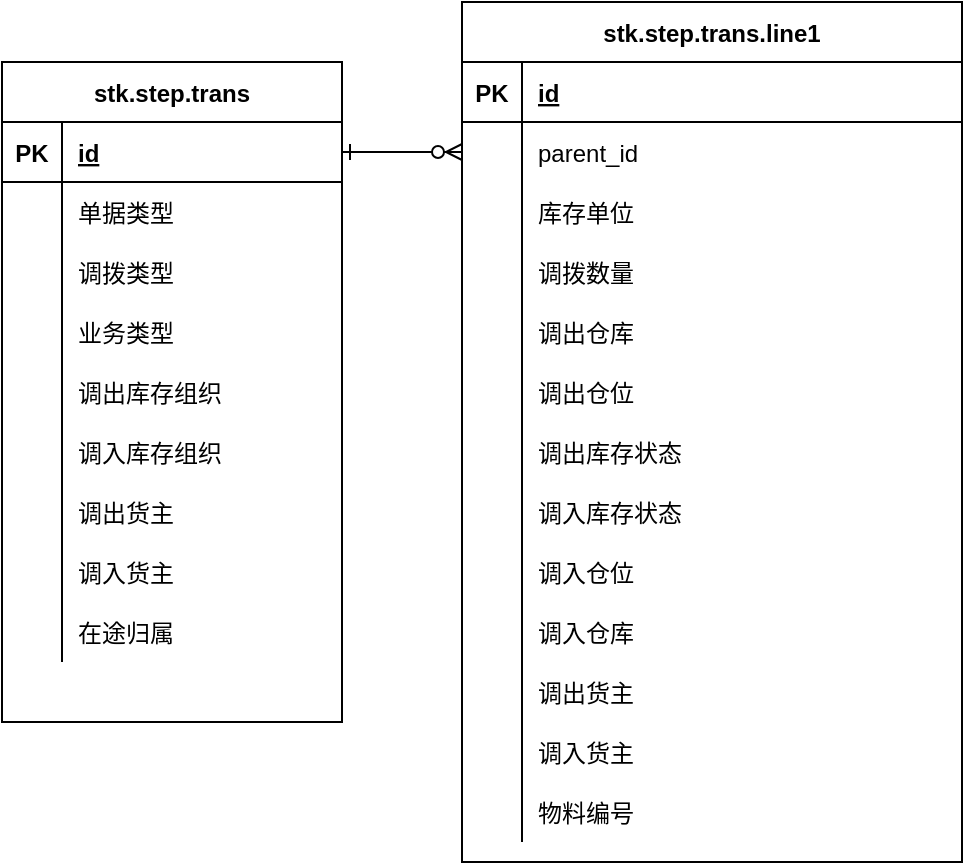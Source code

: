 <mxfile version="13.9.2" type="github">
  <diagram id="R2lEEEUBdFMjLlhIrx00" name="Page-1">
    <mxGraphModel dx="782" dy="469" grid="1" gridSize="10" guides="1" tooltips="1" connect="1" arrows="1" fold="1" page="1" pageScale="1" pageWidth="850" pageHeight="1100" math="0" shadow="0" extFonts="Permanent Marker^https://fonts.googleapis.com/css?family=Permanent+Marker">
      <root>
        <mxCell id="0" />
        <mxCell id="1" parent="0" />
        <mxCell id="C-vyLk0tnHw3VtMMgP7b-1" value="" style="edgeStyle=entityRelationEdgeStyle;endArrow=ERzeroToMany;startArrow=ERone;endFill=1;startFill=0;" parent="1" source="C-vyLk0tnHw3VtMMgP7b-24" target="C-vyLk0tnHw3VtMMgP7b-6" edge="1">
          <mxGeometry width="100" height="100" relative="1" as="geometry">
            <mxPoint x="340" y="720" as="sourcePoint" />
            <mxPoint x="440" y="620" as="targetPoint" />
          </mxGeometry>
        </mxCell>
        <mxCell id="C-vyLk0tnHw3VtMMgP7b-2" value="stk.step.trans.line1" style="shape=table;startSize=30;container=1;collapsible=1;childLayout=tableLayout;fixedRows=1;rowLines=0;fontStyle=1;align=center;resizeLast=1;" parent="1" vertex="1">
          <mxGeometry x="260" y="30" width="250" height="430" as="geometry" />
        </mxCell>
        <mxCell id="C-vyLk0tnHw3VtMMgP7b-3" value="" style="shape=partialRectangle;collapsible=0;dropTarget=0;pointerEvents=0;fillColor=none;points=[[0,0.5],[1,0.5]];portConstraint=eastwest;top=0;left=0;right=0;bottom=1;" parent="C-vyLk0tnHw3VtMMgP7b-2" vertex="1">
          <mxGeometry y="30" width="250" height="30" as="geometry" />
        </mxCell>
        <mxCell id="C-vyLk0tnHw3VtMMgP7b-4" value="PK" style="shape=partialRectangle;overflow=hidden;connectable=0;fillColor=none;top=0;left=0;bottom=0;right=0;fontStyle=1;" parent="C-vyLk0tnHw3VtMMgP7b-3" vertex="1">
          <mxGeometry width="30" height="30" as="geometry" />
        </mxCell>
        <mxCell id="C-vyLk0tnHw3VtMMgP7b-5" value="id" style="shape=partialRectangle;overflow=hidden;connectable=0;fillColor=none;top=0;left=0;bottom=0;right=0;align=left;spacingLeft=6;fontStyle=5;" parent="C-vyLk0tnHw3VtMMgP7b-3" vertex="1">
          <mxGeometry x="30" width="220" height="30" as="geometry" />
        </mxCell>
        <mxCell id="C-vyLk0tnHw3VtMMgP7b-6" value="" style="shape=partialRectangle;collapsible=0;dropTarget=0;pointerEvents=0;fillColor=none;points=[[0,0.5],[1,0.5]];portConstraint=eastwest;top=0;left=0;right=0;bottom=0;" parent="C-vyLk0tnHw3VtMMgP7b-2" vertex="1">
          <mxGeometry y="60" width="250" height="30" as="geometry" />
        </mxCell>
        <mxCell id="C-vyLk0tnHw3VtMMgP7b-7" value="" style="shape=partialRectangle;overflow=hidden;connectable=0;fillColor=none;top=0;left=0;bottom=0;right=0;" parent="C-vyLk0tnHw3VtMMgP7b-6" vertex="1">
          <mxGeometry width="30" height="30" as="geometry" />
        </mxCell>
        <mxCell id="C-vyLk0tnHw3VtMMgP7b-8" value="parent_id" style="shape=partialRectangle;overflow=hidden;connectable=0;fillColor=none;top=0;left=0;bottom=0;right=0;align=left;spacingLeft=6;" parent="C-vyLk0tnHw3VtMMgP7b-6" vertex="1">
          <mxGeometry x="30" width="220" height="30" as="geometry" />
        </mxCell>
        <mxCell id="C-vyLk0tnHw3VtMMgP7b-9" value="" style="shape=partialRectangle;collapsible=0;dropTarget=0;pointerEvents=0;fillColor=none;points=[[0,0.5],[1,0.5]];portConstraint=eastwest;top=0;left=0;right=0;bottom=0;" parent="C-vyLk0tnHw3VtMMgP7b-2" vertex="1">
          <mxGeometry y="90" width="250" height="30" as="geometry" />
        </mxCell>
        <mxCell id="C-vyLk0tnHw3VtMMgP7b-10" value="" style="shape=partialRectangle;overflow=hidden;connectable=0;fillColor=none;top=0;left=0;bottom=0;right=0;" parent="C-vyLk0tnHw3VtMMgP7b-9" vertex="1">
          <mxGeometry width="30" height="30" as="geometry" />
        </mxCell>
        <mxCell id="C-vyLk0tnHw3VtMMgP7b-11" value="库存单位" style="shape=partialRectangle;overflow=hidden;connectable=0;fillColor=none;top=0;left=0;bottom=0;right=0;align=left;spacingLeft=6;" parent="C-vyLk0tnHw3VtMMgP7b-9" vertex="1">
          <mxGeometry x="30" width="220" height="30" as="geometry" />
        </mxCell>
        <mxCell id="GRcF3nkYThiIwqXDE5w2-33" value="" style="shape=partialRectangle;collapsible=0;dropTarget=0;pointerEvents=0;fillColor=none;points=[[0,0.5],[1,0.5]];portConstraint=eastwest;top=0;left=0;right=0;bottom=0;" parent="C-vyLk0tnHw3VtMMgP7b-2" vertex="1">
          <mxGeometry y="120" width="250" height="30" as="geometry" />
        </mxCell>
        <mxCell id="GRcF3nkYThiIwqXDE5w2-34" value="" style="shape=partialRectangle;overflow=hidden;connectable=0;fillColor=none;top=0;left=0;bottom=0;right=0;" parent="GRcF3nkYThiIwqXDE5w2-33" vertex="1">
          <mxGeometry width="30" height="30" as="geometry" />
        </mxCell>
        <mxCell id="GRcF3nkYThiIwqXDE5w2-35" value="调拨数量" style="shape=partialRectangle;overflow=hidden;connectable=0;fillColor=none;top=0;left=0;bottom=0;right=0;align=left;spacingLeft=6;" parent="GRcF3nkYThiIwqXDE5w2-33" vertex="1">
          <mxGeometry x="30" width="220" height="30" as="geometry" />
        </mxCell>
        <mxCell id="GRcF3nkYThiIwqXDE5w2-36" value="" style="shape=partialRectangle;collapsible=0;dropTarget=0;pointerEvents=0;fillColor=none;points=[[0,0.5],[1,0.5]];portConstraint=eastwest;top=0;left=0;right=0;bottom=0;" parent="C-vyLk0tnHw3VtMMgP7b-2" vertex="1">
          <mxGeometry y="150" width="250" height="30" as="geometry" />
        </mxCell>
        <mxCell id="GRcF3nkYThiIwqXDE5w2-37" value="" style="shape=partialRectangle;overflow=hidden;connectable=0;fillColor=none;top=0;left=0;bottom=0;right=0;" parent="GRcF3nkYThiIwqXDE5w2-36" vertex="1">
          <mxGeometry width="30" height="30" as="geometry" />
        </mxCell>
        <mxCell id="GRcF3nkYThiIwqXDE5w2-38" value="调出仓库" style="shape=partialRectangle;overflow=hidden;connectable=0;fillColor=none;top=0;left=0;bottom=0;right=0;align=left;spacingLeft=6;" parent="GRcF3nkYThiIwqXDE5w2-36" vertex="1">
          <mxGeometry x="30" width="220" height="30" as="geometry" />
        </mxCell>
        <mxCell id="GRcF3nkYThiIwqXDE5w2-39" value="" style="shape=partialRectangle;collapsible=0;dropTarget=0;pointerEvents=0;fillColor=none;points=[[0,0.5],[1,0.5]];portConstraint=eastwest;top=0;left=0;right=0;bottom=0;" parent="C-vyLk0tnHw3VtMMgP7b-2" vertex="1">
          <mxGeometry y="180" width="250" height="30" as="geometry" />
        </mxCell>
        <mxCell id="GRcF3nkYThiIwqXDE5w2-40" value="" style="shape=partialRectangle;overflow=hidden;connectable=0;fillColor=none;top=0;left=0;bottom=0;right=0;" parent="GRcF3nkYThiIwqXDE5w2-39" vertex="1">
          <mxGeometry width="30" height="30" as="geometry" />
        </mxCell>
        <mxCell id="GRcF3nkYThiIwqXDE5w2-41" value="调出仓位" style="shape=partialRectangle;overflow=hidden;connectable=0;fillColor=none;top=0;left=0;bottom=0;right=0;align=left;spacingLeft=6;" parent="GRcF3nkYThiIwqXDE5w2-39" vertex="1">
          <mxGeometry x="30" width="220" height="30" as="geometry" />
        </mxCell>
        <mxCell id="GRcF3nkYThiIwqXDE5w2-61" value="" style="shape=partialRectangle;collapsible=0;dropTarget=0;pointerEvents=0;fillColor=none;points=[[0,0.5],[1,0.5]];portConstraint=eastwest;top=0;left=0;right=0;bottom=0;" parent="C-vyLk0tnHw3VtMMgP7b-2" vertex="1">
          <mxGeometry y="210" width="250" height="30" as="geometry" />
        </mxCell>
        <mxCell id="GRcF3nkYThiIwqXDE5w2-62" value="" style="shape=partialRectangle;overflow=hidden;connectable=0;fillColor=none;top=0;left=0;bottom=0;right=0;" parent="GRcF3nkYThiIwqXDE5w2-61" vertex="1">
          <mxGeometry width="30" height="30" as="geometry" />
        </mxCell>
        <mxCell id="GRcF3nkYThiIwqXDE5w2-63" value="调出库存状态" style="shape=partialRectangle;overflow=hidden;connectable=0;fillColor=none;top=0;left=0;bottom=0;right=0;align=left;spacingLeft=6;" parent="GRcF3nkYThiIwqXDE5w2-61" vertex="1">
          <mxGeometry x="30" width="220" height="30" as="geometry" />
        </mxCell>
        <mxCell id="GRcF3nkYThiIwqXDE5w2-64" value="" style="shape=partialRectangle;collapsible=0;dropTarget=0;pointerEvents=0;fillColor=none;points=[[0,0.5],[1,0.5]];portConstraint=eastwest;top=0;left=0;right=0;bottom=0;" parent="C-vyLk0tnHw3VtMMgP7b-2" vertex="1">
          <mxGeometry y="240" width="250" height="30" as="geometry" />
        </mxCell>
        <mxCell id="GRcF3nkYThiIwqXDE5w2-65" value="" style="shape=partialRectangle;overflow=hidden;connectable=0;fillColor=none;top=0;left=0;bottom=0;right=0;" parent="GRcF3nkYThiIwqXDE5w2-64" vertex="1">
          <mxGeometry width="30" height="30" as="geometry" />
        </mxCell>
        <mxCell id="GRcF3nkYThiIwqXDE5w2-66" value="调入库存状态" style="shape=partialRectangle;overflow=hidden;connectable=0;fillColor=none;top=0;left=0;bottom=0;right=0;align=left;spacingLeft=6;" parent="GRcF3nkYThiIwqXDE5w2-64" vertex="1">
          <mxGeometry x="30" width="220" height="30" as="geometry" />
        </mxCell>
        <mxCell id="GRcF3nkYThiIwqXDE5w2-67" value="" style="shape=partialRectangle;collapsible=0;dropTarget=0;pointerEvents=0;fillColor=none;points=[[0,0.5],[1,0.5]];portConstraint=eastwest;top=0;left=0;right=0;bottom=0;" parent="C-vyLk0tnHw3VtMMgP7b-2" vertex="1">
          <mxGeometry y="270" width="250" height="30" as="geometry" />
        </mxCell>
        <mxCell id="GRcF3nkYThiIwqXDE5w2-68" value="" style="shape=partialRectangle;overflow=hidden;connectable=0;fillColor=none;top=0;left=0;bottom=0;right=0;" parent="GRcF3nkYThiIwqXDE5w2-67" vertex="1">
          <mxGeometry width="30" height="30" as="geometry" />
        </mxCell>
        <mxCell id="GRcF3nkYThiIwqXDE5w2-69" value="调入仓位" style="shape=partialRectangle;overflow=hidden;connectable=0;fillColor=none;top=0;left=0;bottom=0;right=0;align=left;spacingLeft=6;" parent="GRcF3nkYThiIwqXDE5w2-67" vertex="1">
          <mxGeometry x="30" width="220" height="30" as="geometry" />
        </mxCell>
        <mxCell id="GRcF3nkYThiIwqXDE5w2-70" value="" style="shape=partialRectangle;collapsible=0;dropTarget=0;pointerEvents=0;fillColor=none;points=[[0,0.5],[1,0.5]];portConstraint=eastwest;top=0;left=0;right=0;bottom=0;" parent="C-vyLk0tnHw3VtMMgP7b-2" vertex="1">
          <mxGeometry y="300" width="250" height="30" as="geometry" />
        </mxCell>
        <mxCell id="GRcF3nkYThiIwqXDE5w2-71" value="" style="shape=partialRectangle;overflow=hidden;connectable=0;fillColor=none;top=0;left=0;bottom=0;right=0;" parent="GRcF3nkYThiIwqXDE5w2-70" vertex="1">
          <mxGeometry width="30" height="30" as="geometry" />
        </mxCell>
        <mxCell id="GRcF3nkYThiIwqXDE5w2-72" value="调入仓库" style="shape=partialRectangle;overflow=hidden;connectable=0;fillColor=none;top=0;left=0;bottom=0;right=0;align=left;spacingLeft=6;" parent="GRcF3nkYThiIwqXDE5w2-70" vertex="1">
          <mxGeometry x="30" width="220" height="30" as="geometry" />
        </mxCell>
        <mxCell id="GRcF3nkYThiIwqXDE5w2-104" value="" style="shape=partialRectangle;collapsible=0;dropTarget=0;pointerEvents=0;fillColor=none;points=[[0,0.5],[1,0.5]];portConstraint=eastwest;top=0;left=0;right=0;bottom=0;" parent="C-vyLk0tnHw3VtMMgP7b-2" vertex="1">
          <mxGeometry y="330" width="250" height="30" as="geometry" />
        </mxCell>
        <mxCell id="GRcF3nkYThiIwqXDE5w2-105" value="" style="shape=partialRectangle;overflow=hidden;connectable=0;fillColor=none;top=0;left=0;bottom=0;right=0;" parent="GRcF3nkYThiIwqXDE5w2-104" vertex="1">
          <mxGeometry width="30" height="30" as="geometry" />
        </mxCell>
        <mxCell id="GRcF3nkYThiIwqXDE5w2-106" value="调出货主" style="shape=partialRectangle;overflow=hidden;connectable=0;fillColor=none;top=0;left=0;bottom=0;right=0;align=left;spacingLeft=6;" parent="GRcF3nkYThiIwqXDE5w2-104" vertex="1">
          <mxGeometry x="30" width="220" height="30" as="geometry" />
        </mxCell>
        <mxCell id="GRcF3nkYThiIwqXDE5w2-107" value="" style="shape=partialRectangle;collapsible=0;dropTarget=0;pointerEvents=0;fillColor=none;points=[[0,0.5],[1,0.5]];portConstraint=eastwest;top=0;left=0;right=0;bottom=0;" parent="C-vyLk0tnHw3VtMMgP7b-2" vertex="1">
          <mxGeometry y="360" width="250" height="30" as="geometry" />
        </mxCell>
        <mxCell id="GRcF3nkYThiIwqXDE5w2-108" value="" style="shape=partialRectangle;overflow=hidden;connectable=0;fillColor=none;top=0;left=0;bottom=0;right=0;" parent="GRcF3nkYThiIwqXDE5w2-107" vertex="1">
          <mxGeometry width="30" height="30" as="geometry" />
        </mxCell>
        <mxCell id="GRcF3nkYThiIwqXDE5w2-109" value="调入货主" style="shape=partialRectangle;overflow=hidden;connectable=0;fillColor=none;top=0;left=0;bottom=0;right=0;align=left;spacingLeft=6;" parent="GRcF3nkYThiIwqXDE5w2-107" vertex="1">
          <mxGeometry x="30" width="220" height="30" as="geometry" />
        </mxCell>
        <mxCell id="EUYEUQuG7mMsFfYyP9lQ-1" value="" style="shape=partialRectangle;collapsible=0;dropTarget=0;pointerEvents=0;fillColor=none;points=[[0,0.5],[1,0.5]];portConstraint=eastwest;top=0;left=0;right=0;bottom=0;" vertex="1" parent="C-vyLk0tnHw3VtMMgP7b-2">
          <mxGeometry y="390" width="250" height="30" as="geometry" />
        </mxCell>
        <mxCell id="EUYEUQuG7mMsFfYyP9lQ-2" value="" style="shape=partialRectangle;overflow=hidden;connectable=0;fillColor=none;top=0;left=0;bottom=0;right=0;" vertex="1" parent="EUYEUQuG7mMsFfYyP9lQ-1">
          <mxGeometry width="30" height="30" as="geometry" />
        </mxCell>
        <mxCell id="EUYEUQuG7mMsFfYyP9lQ-3" value="物料编号" style="shape=partialRectangle;overflow=hidden;connectable=0;fillColor=none;top=0;left=0;bottom=0;right=0;align=left;spacingLeft=6;" vertex="1" parent="EUYEUQuG7mMsFfYyP9lQ-1">
          <mxGeometry x="30" width="220" height="30" as="geometry" />
        </mxCell>
        <mxCell id="C-vyLk0tnHw3VtMMgP7b-23" value="stk.step.trans" style="shape=table;startSize=30;container=1;collapsible=1;childLayout=tableLayout;fixedRows=1;rowLines=0;fontStyle=1;align=center;resizeLast=1;" parent="1" vertex="1">
          <mxGeometry x="30" y="60" width="170" height="330" as="geometry" />
        </mxCell>
        <mxCell id="C-vyLk0tnHw3VtMMgP7b-24" value="" style="shape=partialRectangle;collapsible=0;dropTarget=0;pointerEvents=0;fillColor=none;points=[[0,0.5],[1,0.5]];portConstraint=eastwest;top=0;left=0;right=0;bottom=1;" parent="C-vyLk0tnHw3VtMMgP7b-23" vertex="1">
          <mxGeometry y="30" width="170" height="30" as="geometry" />
        </mxCell>
        <mxCell id="C-vyLk0tnHw3VtMMgP7b-25" value="PK" style="shape=partialRectangle;overflow=hidden;connectable=0;fillColor=none;top=0;left=0;bottom=0;right=0;fontStyle=1;" parent="C-vyLk0tnHw3VtMMgP7b-24" vertex="1">
          <mxGeometry width="30" height="30" as="geometry" />
        </mxCell>
        <mxCell id="C-vyLk0tnHw3VtMMgP7b-26" value="id" style="shape=partialRectangle;overflow=hidden;connectable=0;fillColor=none;top=0;left=0;bottom=0;right=0;align=left;spacingLeft=6;fontStyle=5;" parent="C-vyLk0tnHw3VtMMgP7b-24" vertex="1">
          <mxGeometry x="30" width="140" height="30" as="geometry" />
        </mxCell>
        <mxCell id="C-vyLk0tnHw3VtMMgP7b-27" value="" style="shape=partialRectangle;collapsible=0;dropTarget=0;pointerEvents=0;fillColor=none;points=[[0,0.5],[1,0.5]];portConstraint=eastwest;top=0;left=0;right=0;bottom=0;" parent="C-vyLk0tnHw3VtMMgP7b-23" vertex="1">
          <mxGeometry y="60" width="170" height="30" as="geometry" />
        </mxCell>
        <mxCell id="C-vyLk0tnHw3VtMMgP7b-28" value="" style="shape=partialRectangle;overflow=hidden;connectable=0;fillColor=none;top=0;left=0;bottom=0;right=0;" parent="C-vyLk0tnHw3VtMMgP7b-27" vertex="1">
          <mxGeometry width="30" height="30" as="geometry" />
        </mxCell>
        <mxCell id="C-vyLk0tnHw3VtMMgP7b-29" value="单据类型" style="shape=partialRectangle;overflow=hidden;connectable=0;fillColor=none;top=0;left=0;bottom=0;right=0;align=left;spacingLeft=6;" parent="C-vyLk0tnHw3VtMMgP7b-27" vertex="1">
          <mxGeometry x="30" width="140" height="30" as="geometry" />
        </mxCell>
        <mxCell id="GRcF3nkYThiIwqXDE5w2-2" value="" style="shape=partialRectangle;collapsible=0;dropTarget=0;pointerEvents=0;fillColor=none;points=[[0,0.5],[1,0.5]];portConstraint=eastwest;top=0;left=0;right=0;bottom=0;" parent="C-vyLk0tnHw3VtMMgP7b-23" vertex="1">
          <mxGeometry y="90" width="170" height="30" as="geometry" />
        </mxCell>
        <mxCell id="GRcF3nkYThiIwqXDE5w2-3" value="" style="shape=partialRectangle;overflow=hidden;connectable=0;fillColor=none;top=0;left=0;bottom=0;right=0;" parent="GRcF3nkYThiIwqXDE5w2-2" vertex="1">
          <mxGeometry width="30" height="30" as="geometry" />
        </mxCell>
        <mxCell id="GRcF3nkYThiIwqXDE5w2-4" value="调拨类型" style="shape=partialRectangle;overflow=hidden;connectable=0;fillColor=none;top=0;left=0;bottom=0;right=0;align=left;spacingLeft=6;" parent="GRcF3nkYThiIwqXDE5w2-2" vertex="1">
          <mxGeometry x="30" width="140" height="30" as="geometry" />
        </mxCell>
        <mxCell id="GRcF3nkYThiIwqXDE5w2-15" value="" style="shape=partialRectangle;collapsible=0;dropTarget=0;pointerEvents=0;fillColor=none;points=[[0,0.5],[1,0.5]];portConstraint=eastwest;top=0;left=0;right=0;bottom=0;" parent="C-vyLk0tnHw3VtMMgP7b-23" vertex="1">
          <mxGeometry y="120" width="170" height="30" as="geometry" />
        </mxCell>
        <mxCell id="GRcF3nkYThiIwqXDE5w2-16" value="" style="shape=partialRectangle;overflow=hidden;connectable=0;fillColor=none;top=0;left=0;bottom=0;right=0;" parent="GRcF3nkYThiIwqXDE5w2-15" vertex="1">
          <mxGeometry width="30" height="30" as="geometry" />
        </mxCell>
        <mxCell id="GRcF3nkYThiIwqXDE5w2-17" value="业务类型" style="shape=partialRectangle;overflow=hidden;connectable=0;fillColor=none;top=0;left=0;bottom=0;right=0;align=left;spacingLeft=6;" parent="GRcF3nkYThiIwqXDE5w2-15" vertex="1">
          <mxGeometry x="30" width="140" height="30" as="geometry" />
        </mxCell>
        <mxCell id="GRcF3nkYThiIwqXDE5w2-18" value="" style="shape=partialRectangle;collapsible=0;dropTarget=0;pointerEvents=0;fillColor=none;points=[[0,0.5],[1,0.5]];portConstraint=eastwest;top=0;left=0;right=0;bottom=0;" parent="C-vyLk0tnHw3VtMMgP7b-23" vertex="1">
          <mxGeometry y="150" width="170" height="30" as="geometry" />
        </mxCell>
        <mxCell id="GRcF3nkYThiIwqXDE5w2-19" value="" style="shape=partialRectangle;overflow=hidden;connectable=0;fillColor=none;top=0;left=0;bottom=0;right=0;" parent="GRcF3nkYThiIwqXDE5w2-18" vertex="1">
          <mxGeometry width="30" height="30" as="geometry" />
        </mxCell>
        <mxCell id="GRcF3nkYThiIwqXDE5w2-20" value="调出库存组织" style="shape=partialRectangle;overflow=hidden;connectable=0;fillColor=none;top=0;left=0;bottom=0;right=0;align=left;spacingLeft=6;" parent="GRcF3nkYThiIwqXDE5w2-18" vertex="1">
          <mxGeometry x="30" width="140" height="30" as="geometry" />
        </mxCell>
        <mxCell id="GRcF3nkYThiIwqXDE5w2-21" value="" style="shape=partialRectangle;collapsible=0;dropTarget=0;pointerEvents=0;fillColor=none;points=[[0,0.5],[1,0.5]];portConstraint=eastwest;top=0;left=0;right=0;bottom=0;" parent="C-vyLk0tnHw3VtMMgP7b-23" vertex="1">
          <mxGeometry y="180" width="170" height="30" as="geometry" />
        </mxCell>
        <mxCell id="GRcF3nkYThiIwqXDE5w2-22" value="" style="shape=partialRectangle;overflow=hidden;connectable=0;fillColor=none;top=0;left=0;bottom=0;right=0;" parent="GRcF3nkYThiIwqXDE5w2-21" vertex="1">
          <mxGeometry width="30" height="30" as="geometry" />
        </mxCell>
        <mxCell id="GRcF3nkYThiIwqXDE5w2-23" value="调入库存组织" style="shape=partialRectangle;overflow=hidden;connectable=0;fillColor=none;top=0;left=0;bottom=0;right=0;align=left;spacingLeft=6;" parent="GRcF3nkYThiIwqXDE5w2-21" vertex="1">
          <mxGeometry x="30" width="140" height="30" as="geometry" />
        </mxCell>
        <mxCell id="GRcF3nkYThiIwqXDE5w2-24" value="" style="shape=partialRectangle;collapsible=0;dropTarget=0;pointerEvents=0;fillColor=none;points=[[0,0.5],[1,0.5]];portConstraint=eastwest;top=0;left=0;right=0;bottom=0;" parent="C-vyLk0tnHw3VtMMgP7b-23" vertex="1">
          <mxGeometry y="210" width="170" height="30" as="geometry" />
        </mxCell>
        <mxCell id="GRcF3nkYThiIwqXDE5w2-25" value="" style="shape=partialRectangle;overflow=hidden;connectable=0;fillColor=none;top=0;left=0;bottom=0;right=0;" parent="GRcF3nkYThiIwqXDE5w2-24" vertex="1">
          <mxGeometry width="30" height="30" as="geometry" />
        </mxCell>
        <mxCell id="GRcF3nkYThiIwqXDE5w2-26" value="调出货主" style="shape=partialRectangle;overflow=hidden;connectable=0;fillColor=none;top=0;left=0;bottom=0;right=0;align=left;spacingLeft=6;" parent="GRcF3nkYThiIwqXDE5w2-24" vertex="1">
          <mxGeometry x="30" width="140" height="30" as="geometry" />
        </mxCell>
        <mxCell id="GRcF3nkYThiIwqXDE5w2-27" value="" style="shape=partialRectangle;collapsible=0;dropTarget=0;pointerEvents=0;fillColor=none;points=[[0,0.5],[1,0.5]];portConstraint=eastwest;top=0;left=0;right=0;bottom=0;" parent="C-vyLk0tnHw3VtMMgP7b-23" vertex="1">
          <mxGeometry y="240" width="170" height="30" as="geometry" />
        </mxCell>
        <mxCell id="GRcF3nkYThiIwqXDE5w2-28" value="" style="shape=partialRectangle;overflow=hidden;connectable=0;fillColor=none;top=0;left=0;bottom=0;right=0;" parent="GRcF3nkYThiIwqXDE5w2-27" vertex="1">
          <mxGeometry width="30" height="30" as="geometry" />
        </mxCell>
        <mxCell id="GRcF3nkYThiIwqXDE5w2-29" value="调入货主" style="shape=partialRectangle;overflow=hidden;connectable=0;fillColor=none;top=0;left=0;bottom=0;right=0;align=left;spacingLeft=6;" parent="GRcF3nkYThiIwqXDE5w2-27" vertex="1">
          <mxGeometry x="30" width="140" height="30" as="geometry" />
        </mxCell>
        <mxCell id="GRcF3nkYThiIwqXDE5w2-30" value="" style="shape=partialRectangle;collapsible=0;dropTarget=0;pointerEvents=0;fillColor=none;points=[[0,0.5],[1,0.5]];portConstraint=eastwest;top=0;left=0;right=0;bottom=0;" parent="C-vyLk0tnHw3VtMMgP7b-23" vertex="1">
          <mxGeometry y="270" width="170" height="30" as="geometry" />
        </mxCell>
        <mxCell id="GRcF3nkYThiIwqXDE5w2-31" value="" style="shape=partialRectangle;overflow=hidden;connectable=0;fillColor=none;top=0;left=0;bottom=0;right=0;" parent="GRcF3nkYThiIwqXDE5w2-30" vertex="1">
          <mxGeometry width="30" height="30" as="geometry" />
        </mxCell>
        <mxCell id="GRcF3nkYThiIwqXDE5w2-32" value="在途归属" style="shape=partialRectangle;overflow=hidden;connectable=0;fillColor=none;top=0;left=0;bottom=0;right=0;align=left;spacingLeft=6;" parent="GRcF3nkYThiIwqXDE5w2-30" vertex="1">
          <mxGeometry x="30" width="140" height="30" as="geometry" />
        </mxCell>
      </root>
    </mxGraphModel>
  </diagram>
</mxfile>
